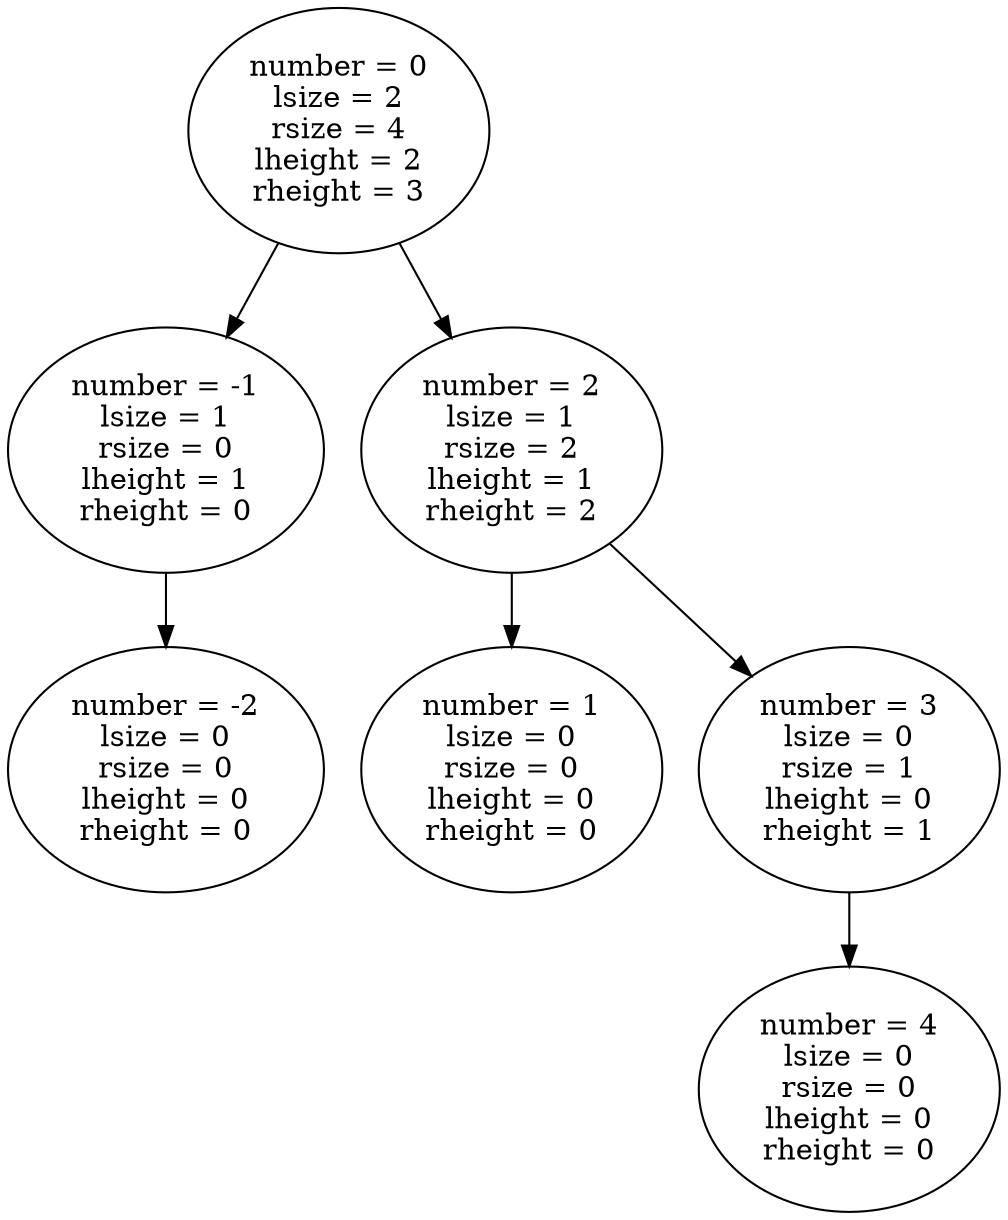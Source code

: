 digraph graphname {
0[label="number = 0
lsize = 2
rsize = 4
lheight = 2
rheight = 3
"]
0 -> -1;
-1[label="number = -1
lsize = 1
rsize = 0
lheight = 1
rheight = 0
"]
-1 -> -2;
-2[label="number = -2
lsize = 0
rsize = 0
lheight = 0
rheight = 0
"]
0 -> 2;
2[label="number = 2
lsize = 1
rsize = 2
lheight = 1
rheight = 2
"]
2 -> 1;
1[label="number = 1
lsize = 0
rsize = 0
lheight = 0
rheight = 0
"]
2 -> 3;
3[label="number = 3
lsize = 0
rsize = 1
lheight = 0
rheight = 1
"]
3 -> 4;
4[label="number = 4
lsize = 0
rsize = 0
lheight = 0
rheight = 0
"]
}